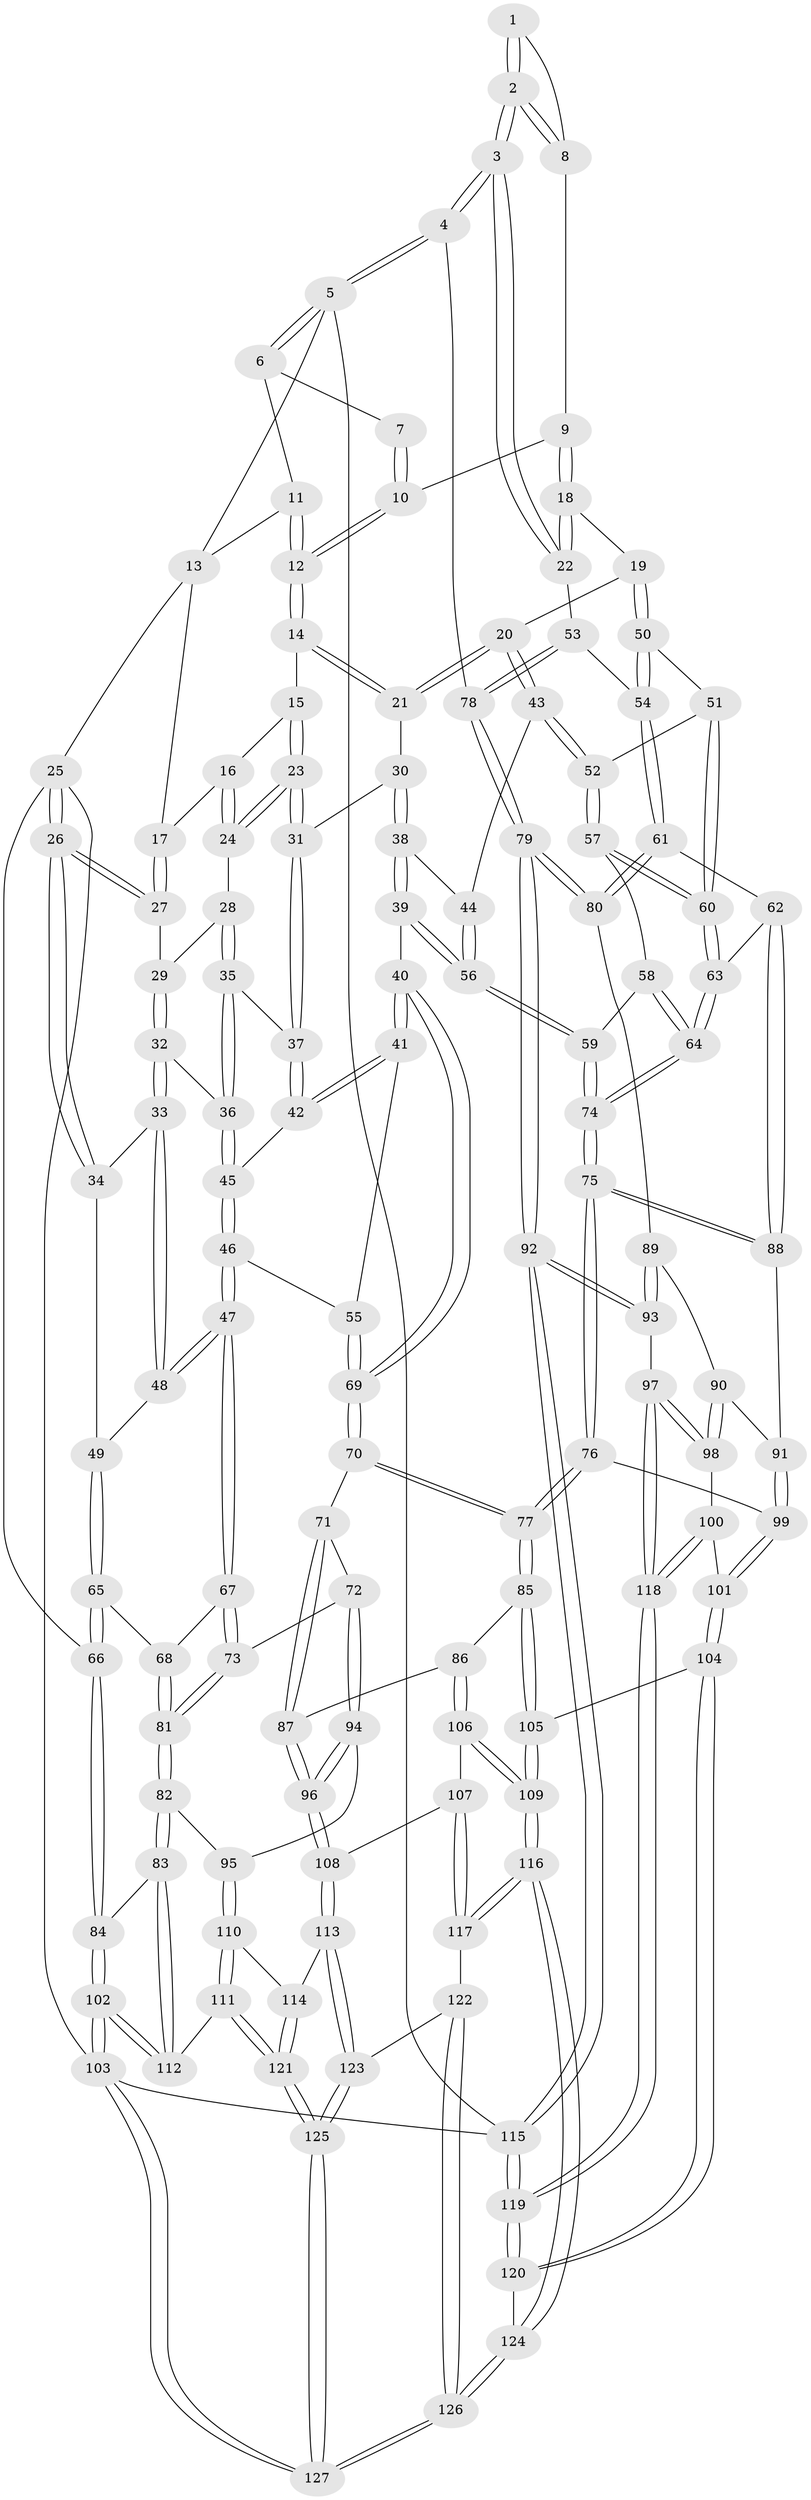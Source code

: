 // Generated by graph-tools (version 1.1) at 2025/11/02/27/25 16:11:52]
// undirected, 127 vertices, 314 edges
graph export_dot {
graph [start="1"]
  node [color=gray90,style=filled];
  1 [pos="+0.8904446414571779+0.07717188626008012"];
  2 [pos="+0.9664525858204528+0.1795919969919359"];
  3 [pos="+1+0.3159299190918623"];
  4 [pos="+1+0.31869378897080275"];
  5 [pos="+1+0"];
  6 [pos="+1+0"];
  7 [pos="+0.8872889626141965+0.06441027667641279"];
  8 [pos="+0.8823050345458852+0.14190249348630612"];
  9 [pos="+0.8469595785481778+0.14377903902786973"];
  10 [pos="+0.821703089718569+0.10933171526332774"];
  11 [pos="+0.6685475308481389+0"];
  12 [pos="+0.6686520836309269+0.0612333626508543"];
  13 [pos="+0.2775202500383093+0"];
  14 [pos="+0.6467840689142748+0.13315807320498468"];
  15 [pos="+0.48986605139128553+0.15358384812251918"];
  16 [pos="+0.45094495620464936+0.15244504852059632"];
  17 [pos="+0.2575127872733743+0.03319555010288622"];
  18 [pos="+0.8019056552414242+0.3188419251864053"];
  19 [pos="+0.785698444161252+0.3183041483243096"];
  20 [pos="+0.7479720095371418+0.31299976710940636"];
  21 [pos="+0.6834318691718083+0.2611472430179597"];
  22 [pos="+0.8262829477936834+0.32493290038896144"];
  23 [pos="+0.5220471706516464+0.30929505031246735"];
  24 [pos="+0.440278748661372+0.27526565886386356"];
  25 [pos="+0+0.28317271180659565"];
  26 [pos="+0+0.27112662592584985"];
  27 [pos="+0.21577608876424997+0.10455609371350022"];
  28 [pos="+0.3919687670085425+0.3063609714724203"];
  29 [pos="+0.2176910219629298+0.11062272787364913"];
  30 [pos="+0.5530000438829625+0.3286546555795721"];
  31 [pos="+0.5488604381788097+0.32765147166124775"];
  32 [pos="+0.23837625184411354+0.35719468272861493"];
  33 [pos="+0.2018114061551397+0.38024173678797507"];
  34 [pos="+0.10468914427810859+0.36438445080818116"];
  35 [pos="+0.38802333982846804+0.3210944599881663"];
  36 [pos="+0.2553639102809741+0.3660937882979422"];
  37 [pos="+0.4163619949885242+0.39020517149753237"];
  38 [pos="+0.5475581493097964+0.38861063540488827"];
  39 [pos="+0.5045724629412744+0.48390299499592143"];
  40 [pos="+0.48377208380838366+0.4836210842067199"];
  41 [pos="+0.4204508854173004+0.4197642391465836"];
  42 [pos="+0.4148205120520648+0.4037228916202956"];
  43 [pos="+0.6982162626425321+0.41677525223241896"];
  44 [pos="+0.6298295108176749+0.4456163458788457"];
  45 [pos="+0.2906744565433424+0.41506473332769434"];
  46 [pos="+0.3041380041701793+0.4975755503457783"];
  47 [pos="+0.26192936386735655+0.5403146664888234"];
  48 [pos="+0.1752169531419485+0.4681346550495149"];
  49 [pos="+0.12870813086880112+0.48995634717947806"];
  50 [pos="+0.7795694743744137+0.5039418827772157"];
  51 [pos="+0.7588600229373873+0.5067272913944733"];
  52 [pos="+0.6987831070548443+0.42429079859804797"];
  53 [pos="+0.8438135626278+0.5213416090022415"];
  54 [pos="+0.8296297226727578+0.5312084290132101"];
  55 [pos="+0.3327261166626409+0.5001495863081852"];
  56 [pos="+0.5612146593799368+0.5276792751448467"];
  57 [pos="+0.6884603708858935+0.49090117209020023"];
  58 [pos="+0.6832909397407096+0.49498272881494043"];
  59 [pos="+0.5614070936756747+0.5280489117389439"];
  60 [pos="+0.7257078548964383+0.5499665770079214"];
  61 [pos="+0.7936332668294062+0.6044703248016501"];
  62 [pos="+0.7674253919798586+0.598800914825526"];
  63 [pos="+0.7268127526758765+0.579190908293005"];
  64 [pos="+0.6205034303682221+0.6150872915955033"];
  65 [pos="+0.1210043694417548+0.49542229094436596"];
  66 [pos="+0+0.5122364798442738"];
  67 [pos="+0.25808740825983073+0.5603987940223535"];
  68 [pos="+0.15888219689661723+0.5749466641706005"];
  69 [pos="+0.41389111850471183+0.5521691954631215"];
  70 [pos="+0.41253014024955037+0.5718551278684207"];
  71 [pos="+0.4121197379201801+0.5723738610119211"];
  72 [pos="+0.3159111359429869+0.6658741395973795"];
  73 [pos="+0.2711036490883775+0.6022768761035127"];
  74 [pos="+0.5927162131351539+0.6297095907123744"];
  75 [pos="+0.5844660464235415+0.6574286671180639"];
  76 [pos="+0.5771939538175043+0.6707893604085389"];
  77 [pos="+0.5668040629682956+0.6806478970597893"];
  78 [pos="+1+0.5720210391278294"];
  79 [pos="+1+0.6604825807317305"];
  80 [pos="+0.817115944306346+0.6397437908455558"];
  81 [pos="+0.08858816220278472+0.683929932205785"];
  82 [pos="+0.0744939507633498+0.6982418581154538"];
  83 [pos="+0+0.6852138658391096"];
  84 [pos="+0+0.6217779801459703"];
  85 [pos="+0.5614002979353527+0.6900632630648583"];
  86 [pos="+0.4874998192782923+0.72610074880869"];
  87 [pos="+0.4491451506053265+0.7276233040679345"];
  88 [pos="+0.7159512664868709+0.670240314461632"];
  89 [pos="+0.8051508807999479+0.6706520732566807"];
  90 [pos="+0.7816196398712095+0.7116221635162672"];
  91 [pos="+0.7696720610395169+0.7157960312423628"];
  92 [pos="+1+0.660917209693166"];
  93 [pos="+0.9374631367038561+0.7912441856883795"];
  94 [pos="+0.32033274783690374+0.723343598967205"];
  95 [pos="+0.09632825489388162+0.7155542458721806"];
  96 [pos="+0.3336946785198509+0.7436860700907086"];
  97 [pos="+0.9371804707862508+0.7914317548037977"];
  98 [pos="+0.8196256742715177+0.7548013490916261"];
  99 [pos="+0.7269346980492063+0.7545298625804372"];
  100 [pos="+0.7716244226154846+0.8403324855819105"];
  101 [pos="+0.7246056662866042+0.807108125432622"];
  102 [pos="+0+1"];
  103 [pos="+0+1"];
  104 [pos="+0.6410003378487761+0.8438643314825528"];
  105 [pos="+0.6057906562760942+0.8175877737318258"];
  106 [pos="+0.4853192880194373+0.8161359773324801"];
  107 [pos="+0.4279279536228313+0.8582783035795662"];
  108 [pos="+0.32549907281310725+0.7959775203645434"];
  109 [pos="+0.5230438475035282+0.8787277936968049"];
  110 [pos="+0.1345941472173781+0.8080850130637387"];
  111 [pos="+0.08482383914254957+0.8922049278232529"];
  112 [pos="+0.04798315786774613+0.9045210062989226"];
  113 [pos="+0.31463840797040715+0.8153539582942224"];
  114 [pos="+0.19108980407519283+0.8442107115931466"];
  115 [pos="+1+1"];
  116 [pos="+0.49491400050485307+0.9599818506568665"];
  117 [pos="+0.46853018713882527+0.9372997699705085"];
  118 [pos="+0.8351126682421696+0.9318992439882421"];
  119 [pos="+0.7961989106410654+1"];
  120 [pos="+0.6965226728232394+1"];
  121 [pos="+0.17911116062767768+0.9516244981179618"];
  122 [pos="+0.3752151953755612+0.9170371408070612"];
  123 [pos="+0.3155725913526407+0.86343314827711"];
  124 [pos="+0.5660205507274101+1"];
  125 [pos="+0.22694346370254512+1"];
  126 [pos="+0.3130705017876584+1"];
  127 [pos="+0.2278228581750951+1"];
  1 -- 2;
  1 -- 2;
  1 -- 8;
  2 -- 3;
  2 -- 3;
  2 -- 8;
  2 -- 8;
  3 -- 4;
  3 -- 4;
  3 -- 22;
  3 -- 22;
  4 -- 5;
  4 -- 5;
  4 -- 78;
  5 -- 6;
  5 -- 6;
  5 -- 13;
  5 -- 115;
  6 -- 7;
  6 -- 11;
  7 -- 10;
  7 -- 10;
  8 -- 9;
  9 -- 10;
  9 -- 18;
  9 -- 18;
  10 -- 12;
  10 -- 12;
  11 -- 12;
  11 -- 12;
  11 -- 13;
  12 -- 14;
  12 -- 14;
  13 -- 17;
  13 -- 25;
  14 -- 15;
  14 -- 21;
  14 -- 21;
  15 -- 16;
  15 -- 23;
  15 -- 23;
  16 -- 17;
  16 -- 24;
  16 -- 24;
  17 -- 27;
  17 -- 27;
  18 -- 19;
  18 -- 22;
  18 -- 22;
  19 -- 20;
  19 -- 50;
  19 -- 50;
  20 -- 21;
  20 -- 21;
  20 -- 43;
  20 -- 43;
  21 -- 30;
  22 -- 53;
  23 -- 24;
  23 -- 24;
  23 -- 31;
  23 -- 31;
  24 -- 28;
  25 -- 26;
  25 -- 26;
  25 -- 66;
  25 -- 103;
  26 -- 27;
  26 -- 27;
  26 -- 34;
  26 -- 34;
  27 -- 29;
  28 -- 29;
  28 -- 35;
  28 -- 35;
  29 -- 32;
  29 -- 32;
  30 -- 31;
  30 -- 38;
  30 -- 38;
  31 -- 37;
  31 -- 37;
  32 -- 33;
  32 -- 33;
  32 -- 36;
  33 -- 34;
  33 -- 48;
  33 -- 48;
  34 -- 49;
  35 -- 36;
  35 -- 36;
  35 -- 37;
  36 -- 45;
  36 -- 45;
  37 -- 42;
  37 -- 42;
  38 -- 39;
  38 -- 39;
  38 -- 44;
  39 -- 40;
  39 -- 56;
  39 -- 56;
  40 -- 41;
  40 -- 41;
  40 -- 69;
  40 -- 69;
  41 -- 42;
  41 -- 42;
  41 -- 55;
  42 -- 45;
  43 -- 44;
  43 -- 52;
  43 -- 52;
  44 -- 56;
  44 -- 56;
  45 -- 46;
  45 -- 46;
  46 -- 47;
  46 -- 47;
  46 -- 55;
  47 -- 48;
  47 -- 48;
  47 -- 67;
  47 -- 67;
  48 -- 49;
  49 -- 65;
  49 -- 65;
  50 -- 51;
  50 -- 54;
  50 -- 54;
  51 -- 52;
  51 -- 60;
  51 -- 60;
  52 -- 57;
  52 -- 57;
  53 -- 54;
  53 -- 78;
  53 -- 78;
  54 -- 61;
  54 -- 61;
  55 -- 69;
  55 -- 69;
  56 -- 59;
  56 -- 59;
  57 -- 58;
  57 -- 60;
  57 -- 60;
  58 -- 59;
  58 -- 64;
  58 -- 64;
  59 -- 74;
  59 -- 74;
  60 -- 63;
  60 -- 63;
  61 -- 62;
  61 -- 80;
  61 -- 80;
  62 -- 63;
  62 -- 88;
  62 -- 88;
  63 -- 64;
  63 -- 64;
  64 -- 74;
  64 -- 74;
  65 -- 66;
  65 -- 66;
  65 -- 68;
  66 -- 84;
  66 -- 84;
  67 -- 68;
  67 -- 73;
  67 -- 73;
  68 -- 81;
  68 -- 81;
  69 -- 70;
  69 -- 70;
  70 -- 71;
  70 -- 77;
  70 -- 77;
  71 -- 72;
  71 -- 87;
  71 -- 87;
  72 -- 73;
  72 -- 94;
  72 -- 94;
  73 -- 81;
  73 -- 81;
  74 -- 75;
  74 -- 75;
  75 -- 76;
  75 -- 76;
  75 -- 88;
  75 -- 88;
  76 -- 77;
  76 -- 77;
  76 -- 99;
  77 -- 85;
  77 -- 85;
  78 -- 79;
  78 -- 79;
  79 -- 80;
  79 -- 80;
  79 -- 92;
  79 -- 92;
  80 -- 89;
  81 -- 82;
  81 -- 82;
  82 -- 83;
  82 -- 83;
  82 -- 95;
  83 -- 84;
  83 -- 112;
  83 -- 112;
  84 -- 102;
  84 -- 102;
  85 -- 86;
  85 -- 105;
  85 -- 105;
  86 -- 87;
  86 -- 106;
  86 -- 106;
  87 -- 96;
  87 -- 96;
  88 -- 91;
  89 -- 90;
  89 -- 93;
  89 -- 93;
  90 -- 91;
  90 -- 98;
  90 -- 98;
  91 -- 99;
  91 -- 99;
  92 -- 93;
  92 -- 93;
  92 -- 115;
  92 -- 115;
  93 -- 97;
  94 -- 95;
  94 -- 96;
  94 -- 96;
  95 -- 110;
  95 -- 110;
  96 -- 108;
  96 -- 108;
  97 -- 98;
  97 -- 98;
  97 -- 118;
  97 -- 118;
  98 -- 100;
  99 -- 101;
  99 -- 101;
  100 -- 101;
  100 -- 118;
  100 -- 118;
  101 -- 104;
  101 -- 104;
  102 -- 103;
  102 -- 103;
  102 -- 112;
  102 -- 112;
  103 -- 127;
  103 -- 127;
  103 -- 115;
  104 -- 105;
  104 -- 120;
  104 -- 120;
  105 -- 109;
  105 -- 109;
  106 -- 107;
  106 -- 109;
  106 -- 109;
  107 -- 108;
  107 -- 117;
  107 -- 117;
  108 -- 113;
  108 -- 113;
  109 -- 116;
  109 -- 116;
  110 -- 111;
  110 -- 111;
  110 -- 114;
  111 -- 112;
  111 -- 121;
  111 -- 121;
  113 -- 114;
  113 -- 123;
  113 -- 123;
  114 -- 121;
  114 -- 121;
  115 -- 119;
  115 -- 119;
  116 -- 117;
  116 -- 117;
  116 -- 124;
  116 -- 124;
  117 -- 122;
  118 -- 119;
  118 -- 119;
  119 -- 120;
  119 -- 120;
  120 -- 124;
  121 -- 125;
  121 -- 125;
  122 -- 123;
  122 -- 126;
  122 -- 126;
  123 -- 125;
  123 -- 125;
  124 -- 126;
  124 -- 126;
  125 -- 127;
  125 -- 127;
  126 -- 127;
  126 -- 127;
}
